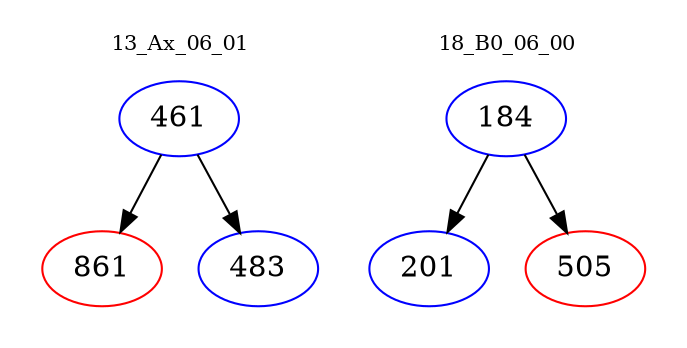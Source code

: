 digraph{
subgraph cluster_0 {
color = white
label = "13_Ax_06_01";
fontsize=10;
T0_461 [label="461", color="blue"]
T0_461 -> T0_861 [color="black"]
T0_861 [label="861", color="red"]
T0_461 -> T0_483 [color="black"]
T0_483 [label="483", color="blue"]
}
subgraph cluster_1 {
color = white
label = "18_B0_06_00";
fontsize=10;
T1_184 [label="184", color="blue"]
T1_184 -> T1_201 [color="black"]
T1_201 [label="201", color="blue"]
T1_184 -> T1_505 [color="black"]
T1_505 [label="505", color="red"]
}
}
